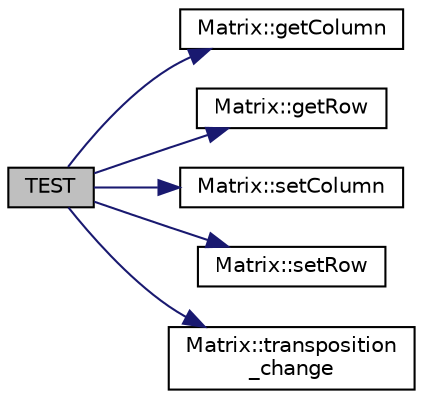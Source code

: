 digraph "TEST"
{
 // LATEX_PDF_SIZE
  edge [fontname="Helvetica",fontsize="10",labelfontname="Helvetica",labelfontsize="10"];
  node [fontname="Helvetica",fontsize="10",shape=record];
  rankdir="LR";
  Node1 [label="TEST",height=0.2,width=0.4,color="black", fillcolor="grey75", style="filled", fontcolor="black",tooltip=" "];
  Node1 -> Node2 [color="midnightblue",fontsize="10",style="solid",fontname="Helvetica"];
  Node2 [label="Matrix::getColumn",height=0.2,width=0.4,color="black", fillcolor="white", style="filled",URL="$class_matrix.html#a73f716f5127b622a2f6934233c8e35a4",tooltip=" "];
  Node1 -> Node3 [color="midnightblue",fontsize="10",style="solid",fontname="Helvetica"];
  Node3 [label="Matrix::getRow",height=0.2,width=0.4,color="black", fillcolor="white", style="filled",URL="$class_matrix.html#a727a71910e64759e24dbda697a9a21b0",tooltip=" "];
  Node1 -> Node4 [color="midnightblue",fontsize="10",style="solid",fontname="Helvetica"];
  Node4 [label="Matrix::setColumn",height=0.2,width=0.4,color="black", fillcolor="white", style="filled",URL="$class_matrix.html#a001d828b9aa390ff17fa0efd0a9e01fa",tooltip=" "];
  Node1 -> Node5 [color="midnightblue",fontsize="10",style="solid",fontname="Helvetica"];
  Node5 [label="Matrix::setRow",height=0.2,width=0.4,color="black", fillcolor="white", style="filled",URL="$class_matrix.html#a6cecd9c01b10c68a06d8b9491044da25",tooltip=" "];
  Node1 -> Node6 [color="midnightblue",fontsize="10",style="solid",fontname="Helvetica"];
  Node6 [label="Matrix::transposition\l_change",height=0.2,width=0.4,color="black", fillcolor="white", style="filled",URL="$class_matrix.html#a7a49dfbc45c05bbbad18dba9114eb1cf",tooltip=" "];
}
